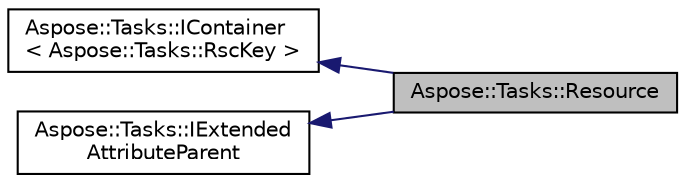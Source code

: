 digraph "Aspose::Tasks::Resource"
{
 // LATEX_PDF_SIZE
  edge [fontname="Helvetica",fontsize="10",labelfontname="Helvetica",labelfontsize="10"];
  node [fontname="Helvetica",fontsize="10",shape=record];
  rankdir="LR";
  Node1 [label="Aspose::Tasks::Resource",height=0.2,width=0.4,color="black", fillcolor="grey75", style="filled", fontcolor="black",tooltip="Represents a resource in a project."];
  Node2 -> Node1 [dir="back",color="midnightblue",fontsize="10",style="solid",fontname="Helvetica"];
  Node2 [label="Aspose::Tasks::IContainer\l\< Aspose::Tasks::RscKey \>",height=0.2,width=0.4,color="black", fillcolor="white", style="filled",URL="$class_aspose_1_1_tasks_1_1_i_container.html",tooltip=" "];
  Node3 -> Node1 [dir="back",color="midnightblue",fontsize="10",style="solid",fontname="Helvetica"];
  Node3 [label="Aspose::Tasks::IExtended\lAttributeParent",height=0.2,width=0.4,color="black", fillcolor="white", style="filled",URL="$class_aspose_1_1_tasks_1_1_i_extended_attribute_parent.html",tooltip=" "];
}

